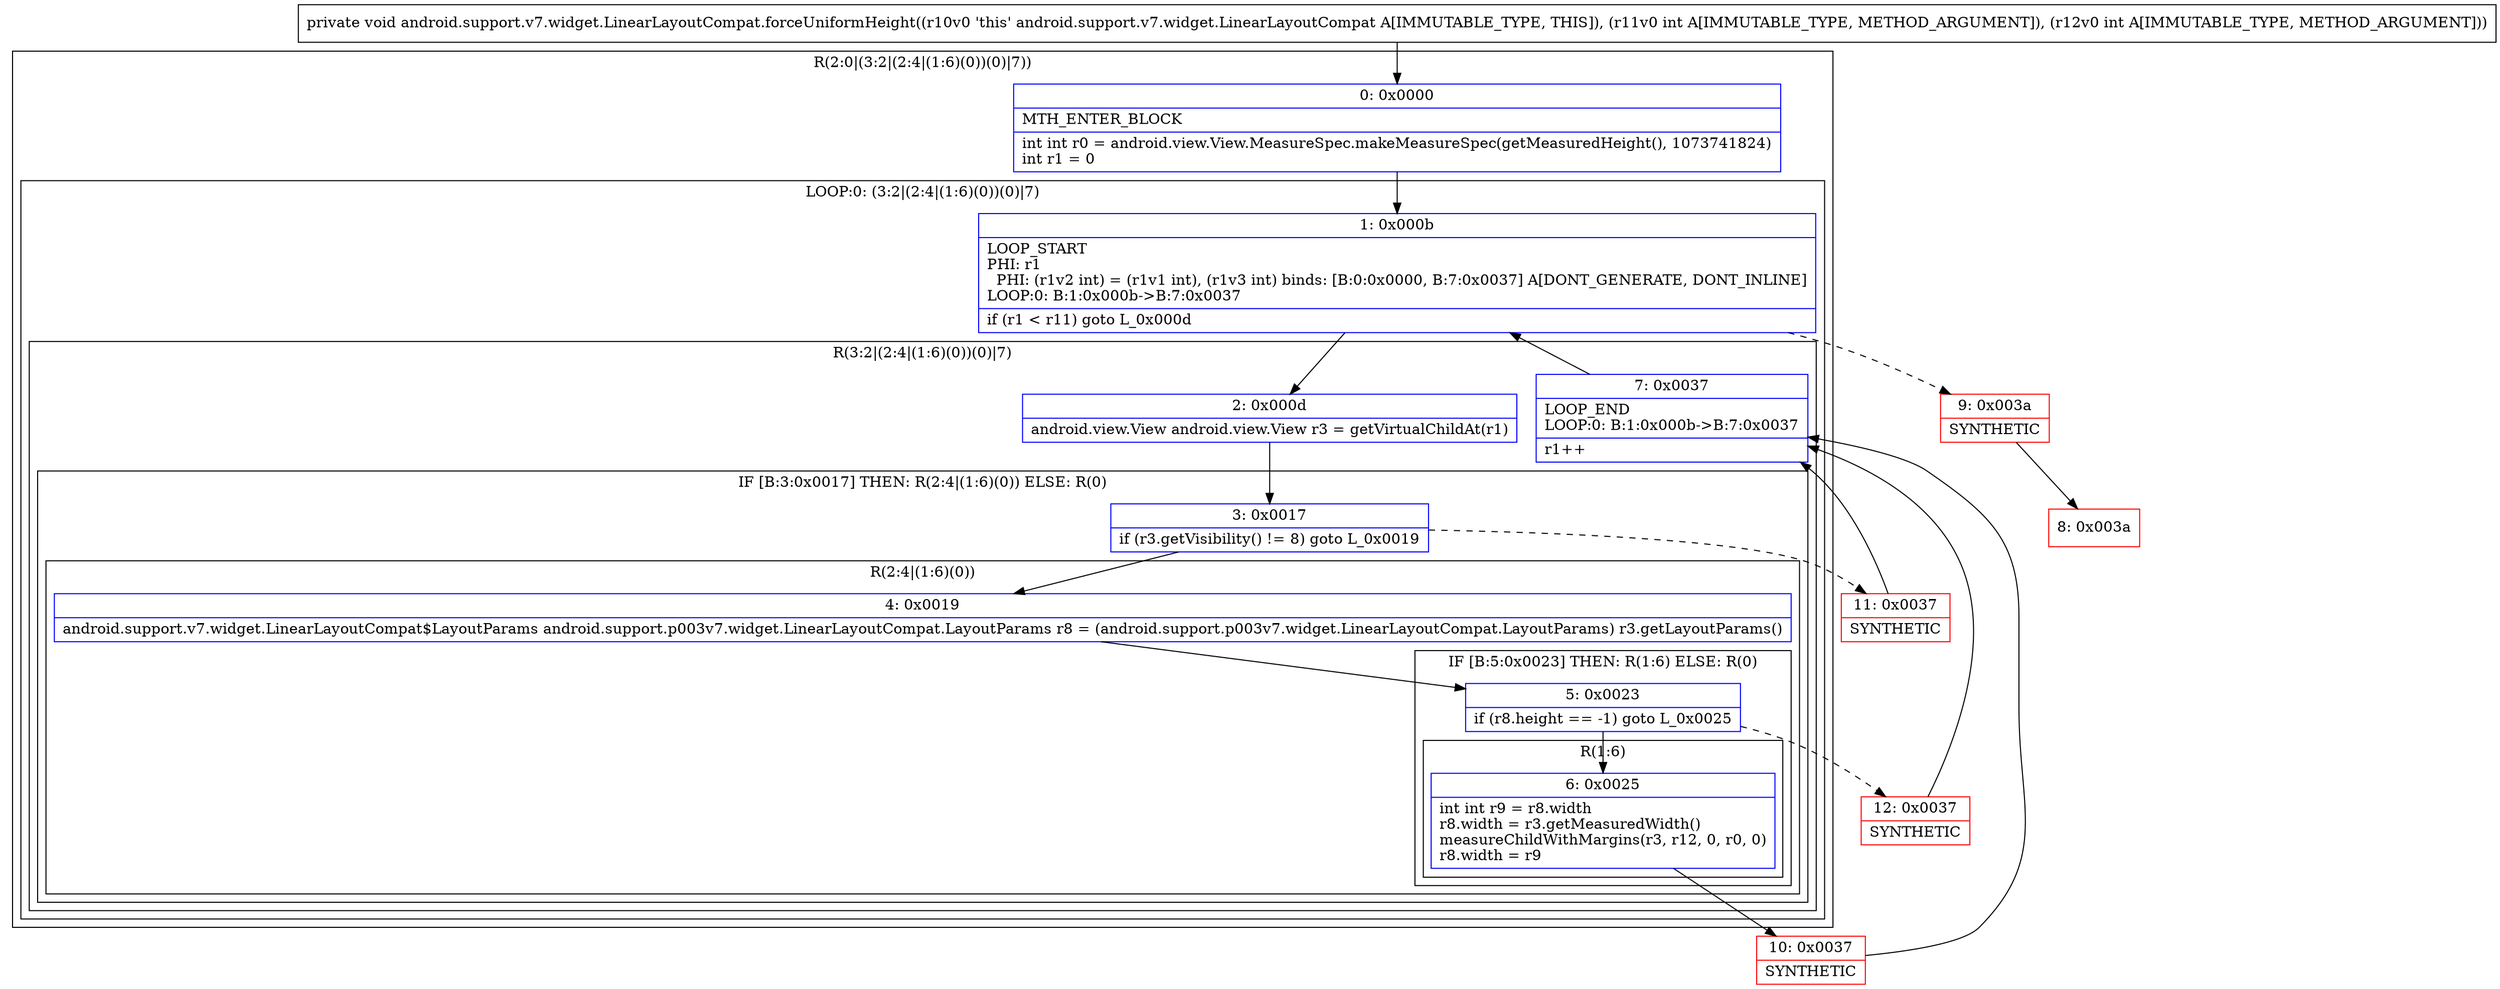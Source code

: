 digraph "CFG forandroid.support.v7.widget.LinearLayoutCompat.forceUniformHeight(II)V" {
subgraph cluster_Region_697402336 {
label = "R(2:0|(3:2|(2:4|(1:6)(0))(0)|7))";
node [shape=record,color=blue];
Node_0 [shape=record,label="{0\:\ 0x0000|MTH_ENTER_BLOCK\l|int int r0 = android.view.View.MeasureSpec.makeMeasureSpec(getMeasuredHeight(), 1073741824)\lint r1 = 0\l}"];
subgraph cluster_LoopRegion_1259688041 {
label = "LOOP:0: (3:2|(2:4|(1:6)(0))(0)|7)";
node [shape=record,color=blue];
Node_1 [shape=record,label="{1\:\ 0x000b|LOOP_START\lPHI: r1 \l  PHI: (r1v2 int) = (r1v1 int), (r1v3 int) binds: [B:0:0x0000, B:7:0x0037] A[DONT_GENERATE, DONT_INLINE]\lLOOP:0: B:1:0x000b\-\>B:7:0x0037\l|if (r1 \< r11) goto L_0x000d\l}"];
subgraph cluster_Region_1099577102 {
label = "R(3:2|(2:4|(1:6)(0))(0)|7)";
node [shape=record,color=blue];
Node_2 [shape=record,label="{2\:\ 0x000d|android.view.View android.view.View r3 = getVirtualChildAt(r1)\l}"];
subgraph cluster_IfRegion_1679897180 {
label = "IF [B:3:0x0017] THEN: R(2:4|(1:6)(0)) ELSE: R(0)";
node [shape=record,color=blue];
Node_3 [shape=record,label="{3\:\ 0x0017|if (r3.getVisibility() != 8) goto L_0x0019\l}"];
subgraph cluster_Region_36653283 {
label = "R(2:4|(1:6)(0))";
node [shape=record,color=blue];
Node_4 [shape=record,label="{4\:\ 0x0019|android.support.v7.widget.LinearLayoutCompat$LayoutParams android.support.p003v7.widget.LinearLayoutCompat.LayoutParams r8 = (android.support.p003v7.widget.LinearLayoutCompat.LayoutParams) r3.getLayoutParams()\l}"];
subgraph cluster_IfRegion_1675155159 {
label = "IF [B:5:0x0023] THEN: R(1:6) ELSE: R(0)";
node [shape=record,color=blue];
Node_5 [shape=record,label="{5\:\ 0x0023|if (r8.height == \-1) goto L_0x0025\l}"];
subgraph cluster_Region_190690981 {
label = "R(1:6)";
node [shape=record,color=blue];
Node_6 [shape=record,label="{6\:\ 0x0025|int int r9 = r8.width\lr8.width = r3.getMeasuredWidth()\lmeasureChildWithMargins(r3, r12, 0, r0, 0)\lr8.width = r9\l}"];
}
subgraph cluster_Region_216258458 {
label = "R(0)";
node [shape=record,color=blue];
}
}
}
subgraph cluster_Region_1279312370 {
label = "R(0)";
node [shape=record,color=blue];
}
}
Node_7 [shape=record,label="{7\:\ 0x0037|LOOP_END\lLOOP:0: B:1:0x000b\-\>B:7:0x0037\l|r1++\l}"];
}
}
}
Node_8 [shape=record,color=red,label="{8\:\ 0x003a}"];
Node_9 [shape=record,color=red,label="{9\:\ 0x003a|SYNTHETIC\l}"];
Node_10 [shape=record,color=red,label="{10\:\ 0x0037|SYNTHETIC\l}"];
Node_11 [shape=record,color=red,label="{11\:\ 0x0037|SYNTHETIC\l}"];
Node_12 [shape=record,color=red,label="{12\:\ 0x0037|SYNTHETIC\l}"];
MethodNode[shape=record,label="{private void android.support.v7.widget.LinearLayoutCompat.forceUniformHeight((r10v0 'this' android.support.v7.widget.LinearLayoutCompat A[IMMUTABLE_TYPE, THIS]), (r11v0 int A[IMMUTABLE_TYPE, METHOD_ARGUMENT]), (r12v0 int A[IMMUTABLE_TYPE, METHOD_ARGUMENT])) }"];
MethodNode -> Node_0;
Node_0 -> Node_1;
Node_1 -> Node_2;
Node_1 -> Node_9[style=dashed];
Node_2 -> Node_3;
Node_3 -> Node_4;
Node_3 -> Node_11[style=dashed];
Node_4 -> Node_5;
Node_5 -> Node_6;
Node_5 -> Node_12[style=dashed];
Node_6 -> Node_10;
Node_7 -> Node_1;
Node_9 -> Node_8;
Node_10 -> Node_7;
Node_11 -> Node_7;
Node_12 -> Node_7;
}

